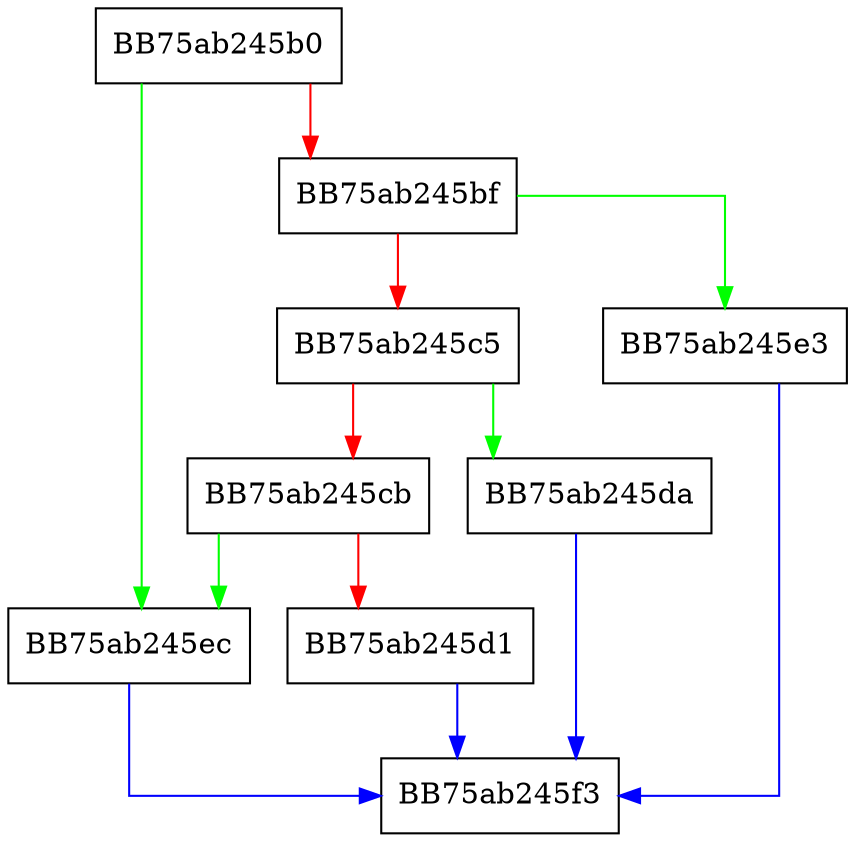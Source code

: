 digraph message {
  node [shape="box"];
  graph [splines=ortho];
  BB75ab245b0 -> BB75ab245ec [color="green"];
  BB75ab245b0 -> BB75ab245bf [color="red"];
  BB75ab245bf -> BB75ab245e3 [color="green"];
  BB75ab245bf -> BB75ab245c5 [color="red"];
  BB75ab245c5 -> BB75ab245da [color="green"];
  BB75ab245c5 -> BB75ab245cb [color="red"];
  BB75ab245cb -> BB75ab245ec [color="green"];
  BB75ab245cb -> BB75ab245d1 [color="red"];
  BB75ab245d1 -> BB75ab245f3 [color="blue"];
  BB75ab245da -> BB75ab245f3 [color="blue"];
  BB75ab245e3 -> BB75ab245f3 [color="blue"];
  BB75ab245ec -> BB75ab245f3 [color="blue"];
}